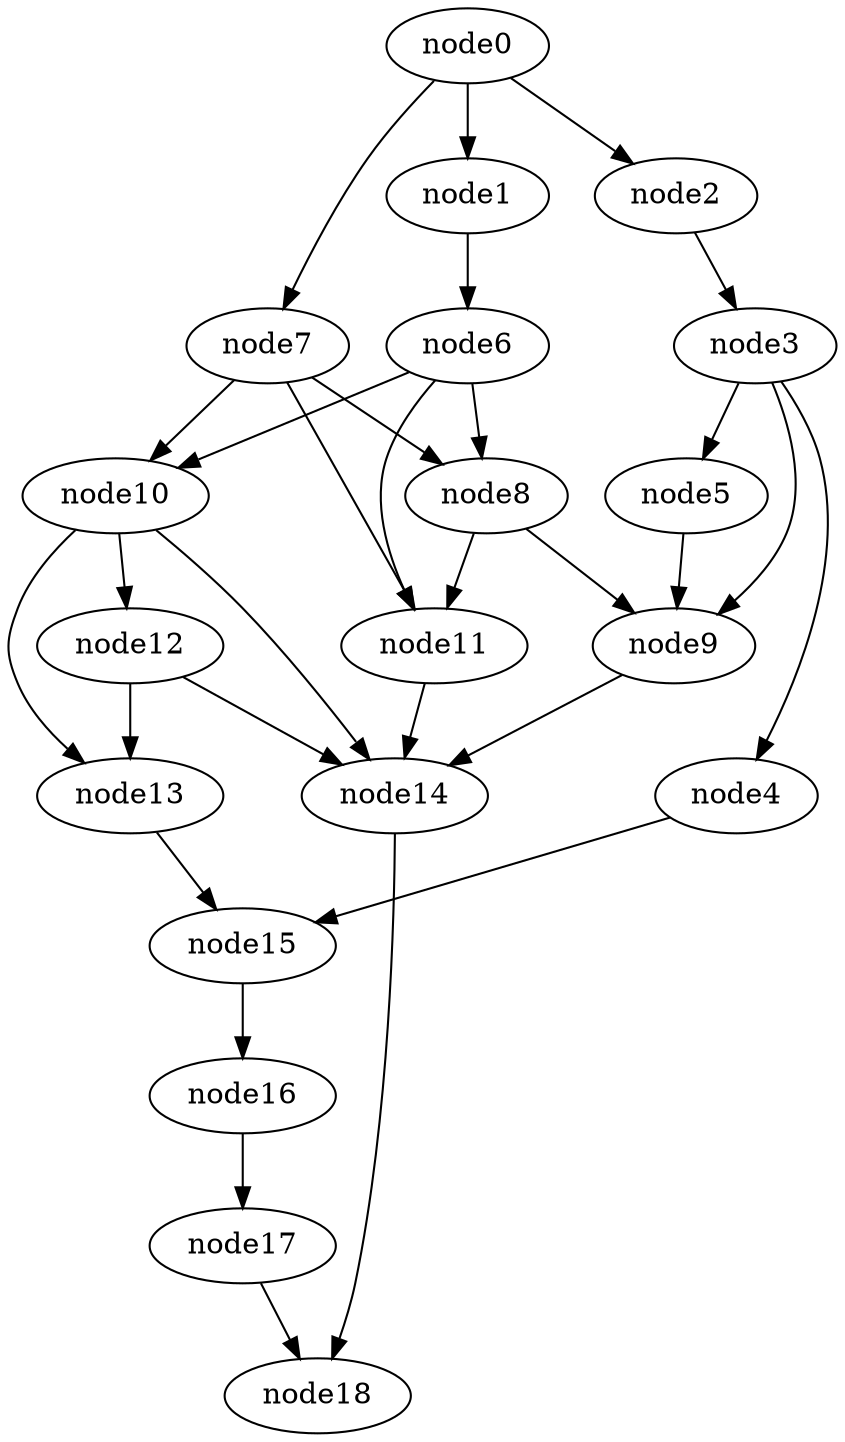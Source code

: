 digraph g{
	node18
	node17 -> node18
	node16 -> node17
	node15 -> node16
	node14 -> node18
	node13 -> node15
	node12 -> node14
	node12 -> node13
	node11 -> node14
	node10 -> node14
	node10 -> node13
	node10 -> node12
	node9 -> node14
	node8 -> node11
	node8 -> node9
	node7 -> node11
	node7 -> node10
	node7 -> node8
	node6 -> node11
	node6 -> node10
	node6 -> node8
	node5 -> node9
	node4 -> node15
	node3 -> node9
	node3 -> node5
	node3 -> node4
	node2 -> node3
	node1 -> node6
	node0 -> node7
	node0 -> node2
	node0 -> node1
}
